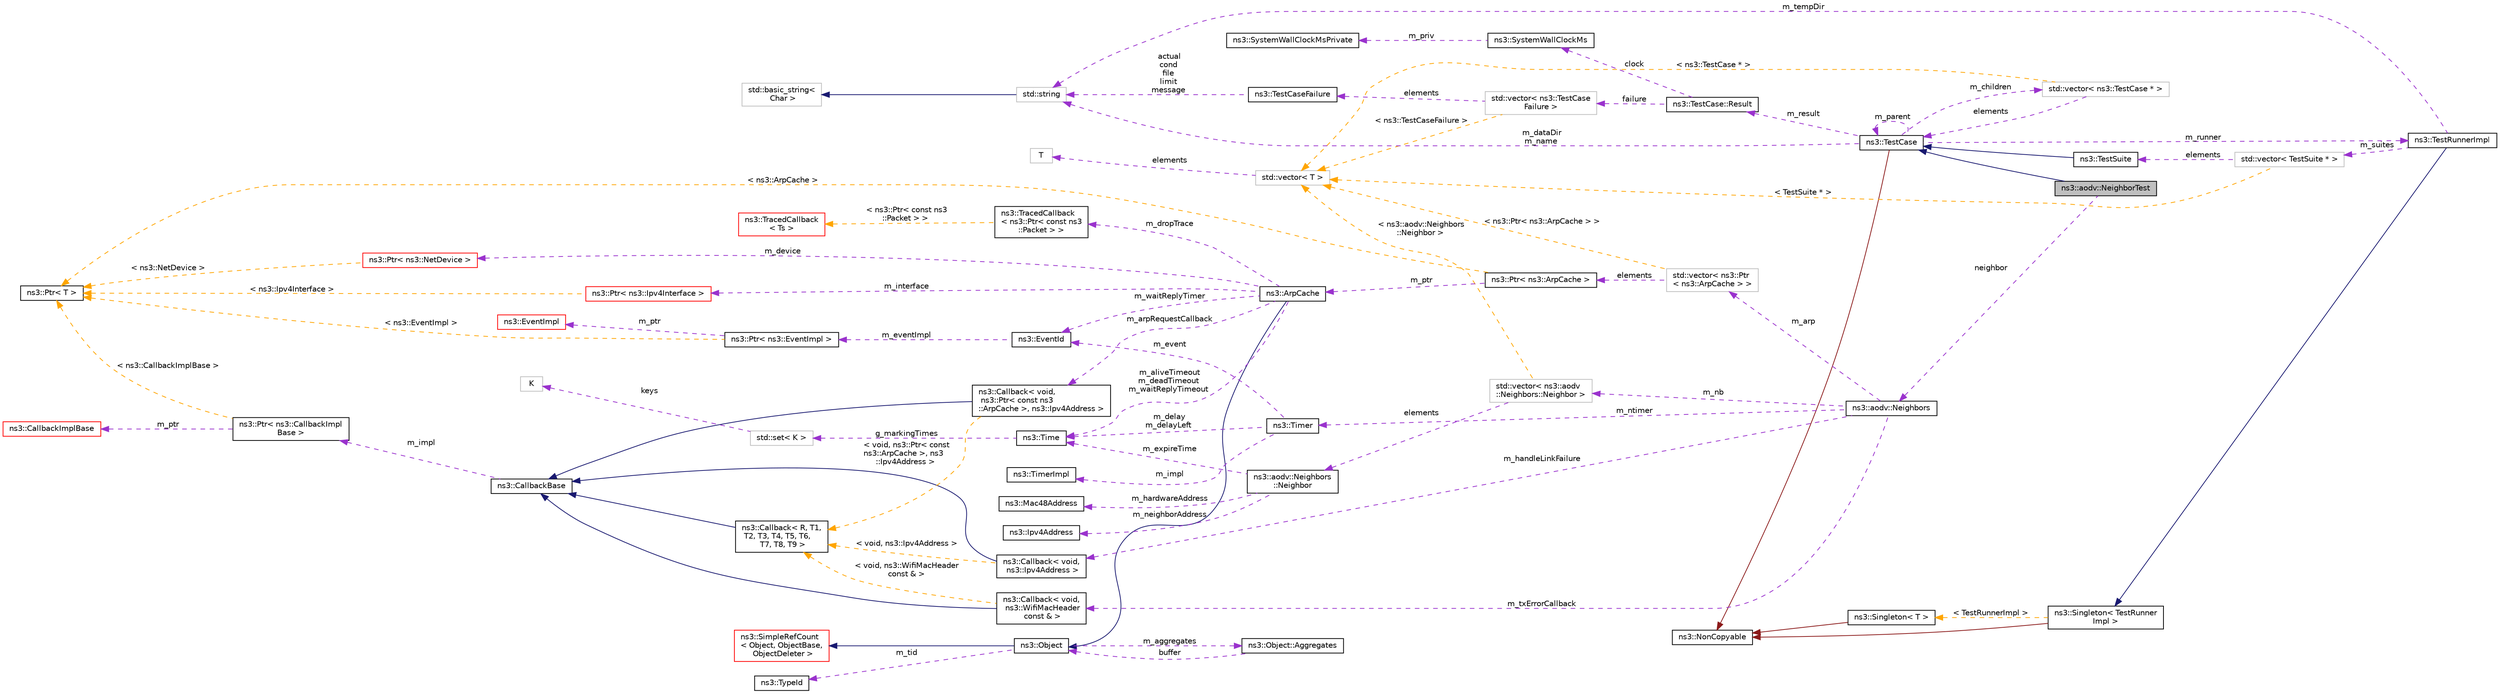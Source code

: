 digraph "ns3::aodv::NeighborTest"
{
 // LATEX_PDF_SIZE
  edge [fontname="Helvetica",fontsize="10",labelfontname="Helvetica",labelfontsize="10"];
  node [fontname="Helvetica",fontsize="10",shape=record];
  rankdir="LR";
  Node1 [label="ns3::aodv::NeighborTest",height=0.2,width=0.4,color="black", fillcolor="grey75", style="filled", fontcolor="black",tooltip="Unit test for neighbors."];
  Node2 -> Node1 [dir="back",color="midnightblue",fontsize="10",style="solid",fontname="Helvetica"];
  Node2 [label="ns3::TestCase",height=0.2,width=0.4,color="black", fillcolor="white", style="filled",URL="$classns3_1_1_test_case.html",tooltip="encapsulates test code"];
  Node3 -> Node2 [dir="back",color="firebrick4",fontsize="10",style="solid",fontname="Helvetica"];
  Node3 [label="ns3::NonCopyable",height=0.2,width=0.4,color="black", fillcolor="white", style="filled",URL="$classns3_1_1_non_copyable.html",tooltip="A base class for (non-Singleton) objects which shouldn't be copied."];
  Node4 -> Node2 [dir="back",color="darkorchid3",fontsize="10",style="dashed",label=" m_children" ,fontname="Helvetica"];
  Node4 [label="std::vector\< ns3::TestCase * \>",height=0.2,width=0.4,color="grey75", fillcolor="white", style="filled",tooltip=" "];
  Node2 -> Node4 [dir="back",color="darkorchid3",fontsize="10",style="dashed",label=" elements" ,fontname="Helvetica"];
  Node5 -> Node4 [dir="back",color="orange",fontsize="10",style="dashed",label=" \< ns3::TestCase * \>" ,fontname="Helvetica"];
  Node5 [label="std::vector\< T \>",height=0.2,width=0.4,color="grey75", fillcolor="white", style="filled",tooltip=" "];
  Node6 -> Node5 [dir="back",color="darkorchid3",fontsize="10",style="dashed",label=" elements" ,fontname="Helvetica"];
  Node6 [label="T",height=0.2,width=0.4,color="grey75", fillcolor="white", style="filled",tooltip=" "];
  Node7 -> Node2 [dir="back",color="darkorchid3",fontsize="10",style="dashed",label=" m_dataDir\nm_name" ,fontname="Helvetica"];
  Node7 [label="std::string",height=0.2,width=0.4,color="grey75", fillcolor="white", style="filled",tooltip=" "];
  Node8 -> Node7 [dir="back",color="midnightblue",fontsize="10",style="solid",fontname="Helvetica"];
  Node8 [label="std::basic_string\<\l Char \>",height=0.2,width=0.4,color="grey75", fillcolor="white", style="filled",tooltip=" "];
  Node9 -> Node2 [dir="back",color="darkorchid3",fontsize="10",style="dashed",label=" m_runner" ,fontname="Helvetica"];
  Node9 [label="ns3::TestRunnerImpl",height=0.2,width=0.4,color="black", fillcolor="white", style="filled",URL="$classns3_1_1_test_runner_impl.html",tooltip="Container for all tests."];
  Node10 -> Node9 [dir="back",color="midnightblue",fontsize="10",style="solid",fontname="Helvetica"];
  Node10 [label="ns3::Singleton\< TestRunner\lImpl \>",height=0.2,width=0.4,color="black", fillcolor="white", style="filled",URL="$classns3_1_1_singleton.html",tooltip=" "];
  Node3 -> Node10 [dir="back",color="firebrick4",fontsize="10",style="solid",fontname="Helvetica"];
  Node11 -> Node10 [dir="back",color="orange",fontsize="10",style="dashed",label=" \< TestRunnerImpl \>" ,fontname="Helvetica"];
  Node11 [label="ns3::Singleton\< T \>",height=0.2,width=0.4,color="black", fillcolor="white", style="filled",URL="$classns3_1_1_singleton.html",tooltip="A template singleton."];
  Node3 -> Node11 [dir="back",color="firebrick4",fontsize="10",style="solid",fontname="Helvetica"];
  Node12 -> Node9 [dir="back",color="darkorchid3",fontsize="10",style="dashed",label=" m_suites" ,fontname="Helvetica"];
  Node12 [label="std::vector\< TestSuite * \>",height=0.2,width=0.4,color="grey75", fillcolor="white", style="filled",tooltip=" "];
  Node13 -> Node12 [dir="back",color="darkorchid3",fontsize="10",style="dashed",label=" elements" ,fontname="Helvetica"];
  Node13 [label="ns3::TestSuite",height=0.2,width=0.4,color="black", fillcolor="white", style="filled",URL="$classns3_1_1_test_suite.html",tooltip="A suite of tests to run."];
  Node2 -> Node13 [dir="back",color="midnightblue",fontsize="10",style="solid",fontname="Helvetica"];
  Node5 -> Node12 [dir="back",color="orange",fontsize="10",style="dashed",label=" \< TestSuite * \>" ,fontname="Helvetica"];
  Node7 -> Node9 [dir="back",color="darkorchid3",fontsize="10",style="dashed",label=" m_tempDir" ,fontname="Helvetica"];
  Node2 -> Node2 [dir="back",color="darkorchid3",fontsize="10",style="dashed",label=" m_parent" ,fontname="Helvetica"];
  Node14 -> Node2 [dir="back",color="darkorchid3",fontsize="10",style="dashed",label=" m_result" ,fontname="Helvetica"];
  Node14 [label="ns3::TestCase::Result",height=0.2,width=0.4,color="black", fillcolor="white", style="filled",URL="$structns3_1_1_test_case_1_1_result.html",tooltip="Container for results from a TestCase."];
  Node15 -> Node14 [dir="back",color="darkorchid3",fontsize="10",style="dashed",label=" failure" ,fontname="Helvetica"];
  Node15 [label="std::vector\< ns3::TestCase\lFailure \>",height=0.2,width=0.4,color="grey75", fillcolor="white", style="filled",tooltip=" "];
  Node16 -> Node15 [dir="back",color="darkorchid3",fontsize="10",style="dashed",label=" elements" ,fontname="Helvetica"];
  Node16 [label="ns3::TestCaseFailure",height=0.2,width=0.4,color="black", fillcolor="white", style="filled",URL="$structns3_1_1_test_case_failure.html",tooltip="Container for details of a test failure."];
  Node7 -> Node16 [dir="back",color="darkorchid3",fontsize="10",style="dashed",label=" actual\ncond\nfile\nlimit\nmessage" ,fontname="Helvetica"];
  Node5 -> Node15 [dir="back",color="orange",fontsize="10",style="dashed",label=" \< ns3::TestCaseFailure \>" ,fontname="Helvetica"];
  Node17 -> Node14 [dir="back",color="darkorchid3",fontsize="10",style="dashed",label=" clock" ,fontname="Helvetica"];
  Node17 [label="ns3::SystemWallClockMs",height=0.2,width=0.4,color="black", fillcolor="white", style="filled",URL="$classns3_1_1_system_wall_clock_ms.html",tooltip="Measure elapsed wall clock time in milliseconds."];
  Node18 -> Node17 [dir="back",color="darkorchid3",fontsize="10",style="dashed",label=" m_priv" ,fontname="Helvetica"];
  Node18 [label="ns3::SystemWallClockMsPrivate",height=0.2,width=0.4,color="black", fillcolor="white", style="filled",URL="$classns3_1_1_system_wall_clock_ms_private.html",tooltip="System-dependent implementation for SystemWallClockMs."];
  Node19 -> Node1 [dir="back",color="darkorchid3",fontsize="10",style="dashed",label=" neighbor" ,fontname="Helvetica"];
  Node19 [label="ns3::aodv::Neighbors",height=0.2,width=0.4,color="black", fillcolor="white", style="filled",URL="$classns3_1_1aodv_1_1_neighbors.html",tooltip="maintain list of active neighbors"];
  Node20 -> Node19 [dir="back",color="darkorchid3",fontsize="10",style="dashed",label=" m_arp" ,fontname="Helvetica"];
  Node20 [label="std::vector\< ns3::Ptr\l\< ns3::ArpCache \> \>",height=0.2,width=0.4,color="grey75", fillcolor="white", style="filled",tooltip=" "];
  Node21 -> Node20 [dir="back",color="darkorchid3",fontsize="10",style="dashed",label=" elements" ,fontname="Helvetica"];
  Node21 [label="ns3::Ptr\< ns3::ArpCache \>",height=0.2,width=0.4,color="black", fillcolor="white", style="filled",URL="$classns3_1_1_ptr.html",tooltip=" "];
  Node22 -> Node21 [dir="back",color="darkorchid3",fontsize="10",style="dashed",label=" m_ptr" ,fontname="Helvetica"];
  Node22 [label="ns3::ArpCache",height=0.2,width=0.4,color="black", fillcolor="white", style="filled",URL="$classns3_1_1_arp_cache.html",tooltip="An ARP cache."];
  Node23 -> Node22 [dir="back",color="midnightblue",fontsize="10",style="solid",fontname="Helvetica"];
  Node23 [label="ns3::Object",height=0.2,width=0.4,color="black", fillcolor="white", style="filled",URL="$classns3_1_1_object.html",tooltip="A base class which provides memory management and object aggregation."];
  Node24 -> Node23 [dir="back",color="midnightblue",fontsize="10",style="solid",fontname="Helvetica"];
  Node24 [label="ns3::SimpleRefCount\l\< Object, ObjectBase,\l ObjectDeleter \>",height=0.2,width=0.4,color="red", fillcolor="white", style="filled",URL="$classns3_1_1_simple_ref_count.html",tooltip=" "];
  Node28 -> Node23 [dir="back",color="darkorchid3",fontsize="10",style="dashed",label=" m_tid" ,fontname="Helvetica"];
  Node28 [label="ns3::TypeId",height=0.2,width=0.4,color="black", fillcolor="white", style="filled",URL="$classns3_1_1_type_id.html",tooltip="a unique identifier for an interface."];
  Node29 -> Node23 [dir="back",color="darkorchid3",fontsize="10",style="dashed",label=" m_aggregates" ,fontname="Helvetica"];
  Node29 [label="ns3::Object::Aggregates",height=0.2,width=0.4,color="black", fillcolor="white", style="filled",URL="$structns3_1_1_object_1_1_aggregates.html",tooltip="The list of Objects aggregated to this one."];
  Node23 -> Node29 [dir="back",color="darkorchid3",fontsize="10",style="dashed",label=" buffer" ,fontname="Helvetica"];
  Node30 -> Node22 [dir="back",color="darkorchid3",fontsize="10",style="dashed",label=" m_dropTrace" ,fontname="Helvetica"];
  Node30 [label="ns3::TracedCallback\l\< ns3::Ptr\< const ns3\l::Packet \> \>",height=0.2,width=0.4,color="black", fillcolor="white", style="filled",URL="$classns3_1_1_traced_callback.html",tooltip=" "];
  Node31 -> Node30 [dir="back",color="orange",fontsize="10",style="dashed",label=" \< ns3::Ptr\< const ns3\l::Packet \> \>" ,fontname="Helvetica"];
  Node31 [label="ns3::TracedCallback\l\< Ts \>",height=0.2,width=0.4,color="red", fillcolor="white", style="filled",URL="$classns3_1_1_traced_callback.html",tooltip="Forward calls to a chain of Callback."];
  Node41 -> Node22 [dir="back",color="darkorchid3",fontsize="10",style="dashed",label=" m_waitReplyTimer" ,fontname="Helvetica"];
  Node41 [label="ns3::EventId",height=0.2,width=0.4,color="black", fillcolor="white", style="filled",URL="$classns3_1_1_event_id.html",tooltip="An identifier for simulation events."];
  Node42 -> Node41 [dir="back",color="darkorchid3",fontsize="10",style="dashed",label=" m_eventImpl" ,fontname="Helvetica"];
  Node42 [label="ns3::Ptr\< ns3::EventImpl \>",height=0.2,width=0.4,color="black", fillcolor="white", style="filled",URL="$classns3_1_1_ptr.html",tooltip=" "];
  Node43 -> Node42 [dir="back",color="darkorchid3",fontsize="10",style="dashed",label=" m_ptr" ,fontname="Helvetica"];
  Node43 [label="ns3::EventImpl",height=0.2,width=0.4,color="red", fillcolor="white", style="filled",URL="$classns3_1_1_event_impl.html",tooltip="A simulation event."];
  Node38 -> Node42 [dir="back",color="orange",fontsize="10",style="dashed",label=" \< ns3::EventImpl \>" ,fontname="Helvetica"];
  Node38 [label="ns3::Ptr\< T \>",height=0.2,width=0.4,color="black", fillcolor="white", style="filled",URL="$classns3_1_1_ptr.html",tooltip="Smart pointer class similar to boost::intrusive_ptr."];
  Node45 -> Node22 [dir="back",color="darkorchid3",fontsize="10",style="dashed",label=" m_device" ,fontname="Helvetica"];
  Node45 [label="ns3::Ptr\< ns3::NetDevice \>",height=0.2,width=0.4,color="red", fillcolor="white", style="filled",URL="$classns3_1_1_ptr.html",tooltip=" "];
  Node38 -> Node45 [dir="back",color="orange",fontsize="10",style="dashed",label=" \< ns3::NetDevice \>" ,fontname="Helvetica"];
  Node47 -> Node22 [dir="back",color="darkorchid3",fontsize="10",style="dashed",label=" m_aliveTimeout\nm_deadTimeout\nm_waitReplyTimeout" ,fontname="Helvetica"];
  Node47 [label="ns3::Time",height=0.2,width=0.4,color="black", fillcolor="white", style="filled",URL="$classns3_1_1_time.html",tooltip="Simulation virtual time values and global simulation resolution."];
  Node48 -> Node47 [dir="back",color="darkorchid3",fontsize="10",style="dashed",label=" g_markingTimes" ,fontname="Helvetica"];
  Node48 [label="std::set\< K \>",height=0.2,width=0.4,color="grey75", fillcolor="white", style="filled",tooltip=" "];
  Node49 -> Node48 [dir="back",color="darkorchid3",fontsize="10",style="dashed",label=" keys" ,fontname="Helvetica"];
  Node49 [label="K",height=0.2,width=0.4,color="grey75", fillcolor="white", style="filled",tooltip=" "];
  Node50 -> Node22 [dir="back",color="darkorchid3",fontsize="10",style="dashed",label=" m_interface" ,fontname="Helvetica"];
  Node50 [label="ns3::Ptr\< ns3::Ipv4Interface \>",height=0.2,width=0.4,color="red", fillcolor="white", style="filled",URL="$classns3_1_1_ptr.html",tooltip=" "];
  Node38 -> Node50 [dir="back",color="orange",fontsize="10",style="dashed",label=" \< ns3::Ipv4Interface \>" ,fontname="Helvetica"];
  Node137 -> Node22 [dir="back",color="darkorchid3",fontsize="10",style="dashed",label=" m_arpRequestCallback" ,fontname="Helvetica"];
  Node137 [label="ns3::Callback\< void,\l ns3::Ptr\< const ns3\l::ArpCache \>, ns3::Ipv4Address \>",height=0.2,width=0.4,color="black", fillcolor="white", style="filled",URL="$classns3_1_1_callback.html",tooltip=" "];
  Node34 -> Node137 [dir="back",color="midnightblue",fontsize="10",style="solid",fontname="Helvetica"];
  Node34 [label="ns3::CallbackBase",height=0.2,width=0.4,color="black", fillcolor="white", style="filled",URL="$classns3_1_1_callback_base.html",tooltip="Base class for Callback class."];
  Node35 -> Node34 [dir="back",color="darkorchid3",fontsize="10",style="dashed",label=" m_impl" ,fontname="Helvetica"];
  Node35 [label="ns3::Ptr\< ns3::CallbackImpl\lBase \>",height=0.2,width=0.4,color="black", fillcolor="white", style="filled",URL="$classns3_1_1_ptr.html",tooltip=" "];
  Node36 -> Node35 [dir="back",color="darkorchid3",fontsize="10",style="dashed",label=" m_ptr" ,fontname="Helvetica"];
  Node36 [label="ns3::CallbackImplBase",height=0.2,width=0.4,color="red", fillcolor="white", style="filled",URL="$classns3_1_1_callback_impl_base.html",tooltip="Abstract base class for CallbackImpl Provides reference counting and equality test."];
  Node38 -> Node35 [dir="back",color="orange",fontsize="10",style="dashed",label=" \< ns3::CallbackImplBase \>" ,fontname="Helvetica"];
  Node39 -> Node137 [dir="back",color="orange",fontsize="10",style="dashed",label=" \< void, ns3::Ptr\< const\l ns3::ArpCache \>, ns3\l::Ipv4Address \>" ,fontname="Helvetica"];
  Node39 [label="ns3::Callback\< R, T1,\l T2, T3, T4, T5, T6,\l T7, T8, T9 \>",height=0.2,width=0.4,color="black", fillcolor="white", style="filled",URL="$classns3_1_1_callback.html",tooltip="Callback template class."];
  Node34 -> Node39 [dir="back",color="midnightblue",fontsize="10",style="solid",fontname="Helvetica"];
  Node38 -> Node21 [dir="back",color="orange",fontsize="10",style="dashed",label=" \< ns3::ArpCache \>" ,fontname="Helvetica"];
  Node5 -> Node20 [dir="back",color="orange",fontsize="10",style="dashed",label=" \< ns3::Ptr\< ns3::ArpCache \> \>" ,fontname="Helvetica"];
  Node138 -> Node19 [dir="back",color="darkorchid3",fontsize="10",style="dashed",label=" m_txErrorCallback" ,fontname="Helvetica"];
  Node138 [label="ns3::Callback\< void,\l ns3::WifiMacHeader\l const & \>",height=0.2,width=0.4,color="black", fillcolor="white", style="filled",URL="$classns3_1_1_callback.html",tooltip=" "];
  Node34 -> Node138 [dir="back",color="midnightblue",fontsize="10",style="solid",fontname="Helvetica"];
  Node39 -> Node138 [dir="back",color="orange",fontsize="10",style="dashed",label=" \< void, ns3::WifiMacHeader\l const & \>" ,fontname="Helvetica"];
  Node139 -> Node19 [dir="back",color="darkorchid3",fontsize="10",style="dashed",label=" m_ntimer" ,fontname="Helvetica"];
  Node139 [label="ns3::Timer",height=0.2,width=0.4,color="black", fillcolor="white", style="filled",URL="$classns3_1_1_timer.html",tooltip="A simple virtual Timer class."];
  Node41 -> Node139 [dir="back",color="darkorchid3",fontsize="10",style="dashed",label=" m_event" ,fontname="Helvetica"];
  Node47 -> Node139 [dir="back",color="darkorchid3",fontsize="10",style="dashed",label=" m_delay\nm_delayLeft" ,fontname="Helvetica"];
  Node140 -> Node139 [dir="back",color="darkorchid3",fontsize="10",style="dashed",label=" m_impl" ,fontname="Helvetica"];
  Node140 [label="ns3::TimerImpl",height=0.2,width=0.4,color="black", fillcolor="white", style="filled",URL="$classns3_1_1_timer_impl.html",tooltip="The timer implementation underlying Timer and Watchdog."];
  Node141 -> Node19 [dir="back",color="darkorchid3",fontsize="10",style="dashed",label=" m_nb" ,fontname="Helvetica"];
  Node141 [label="std::vector\< ns3::aodv\l::Neighbors::Neighbor \>",height=0.2,width=0.4,color="grey75", fillcolor="white", style="filled",tooltip=" "];
  Node142 -> Node141 [dir="back",color="darkorchid3",fontsize="10",style="dashed",label=" elements" ,fontname="Helvetica"];
  Node142 [label="ns3::aodv::Neighbors\l::Neighbor",height=0.2,width=0.4,color="black", fillcolor="white", style="filled",URL="$structns3_1_1aodv_1_1_neighbors_1_1_neighbor.html",tooltip="Neighbor description."];
  Node143 -> Node142 [dir="back",color="darkorchid3",fontsize="10",style="dashed",label=" m_hardwareAddress" ,fontname="Helvetica"];
  Node143 [label="ns3::Mac48Address",height=0.2,width=0.4,color="black", fillcolor="white", style="filled",URL="$classns3_1_1_mac48_address.html",tooltip="an EUI-48 address"];
  Node47 -> Node142 [dir="back",color="darkorchid3",fontsize="10",style="dashed",label=" m_expireTime" ,fontname="Helvetica"];
  Node136 -> Node142 [dir="back",color="darkorchid3",fontsize="10",style="dashed",label=" m_neighborAddress" ,fontname="Helvetica"];
  Node136 [label="ns3::Ipv4Address",height=0.2,width=0.4,color="black", fillcolor="white", style="filled",URL="$classns3_1_1_ipv4_address.html",tooltip="Ipv4 addresses are stored in host order in this class."];
  Node5 -> Node141 [dir="back",color="orange",fontsize="10",style="dashed",label=" \< ns3::aodv::Neighbors\l::Neighbor \>" ,fontname="Helvetica"];
  Node144 -> Node19 [dir="back",color="darkorchid3",fontsize="10",style="dashed",label=" m_handleLinkFailure" ,fontname="Helvetica"];
  Node144 [label="ns3::Callback\< void,\l ns3::Ipv4Address \>",height=0.2,width=0.4,color="black", fillcolor="white", style="filled",URL="$classns3_1_1_callback.html",tooltip=" "];
  Node34 -> Node144 [dir="back",color="midnightblue",fontsize="10",style="solid",fontname="Helvetica"];
  Node39 -> Node144 [dir="back",color="orange",fontsize="10",style="dashed",label=" \< void, ns3::Ipv4Address \>" ,fontname="Helvetica"];
}
